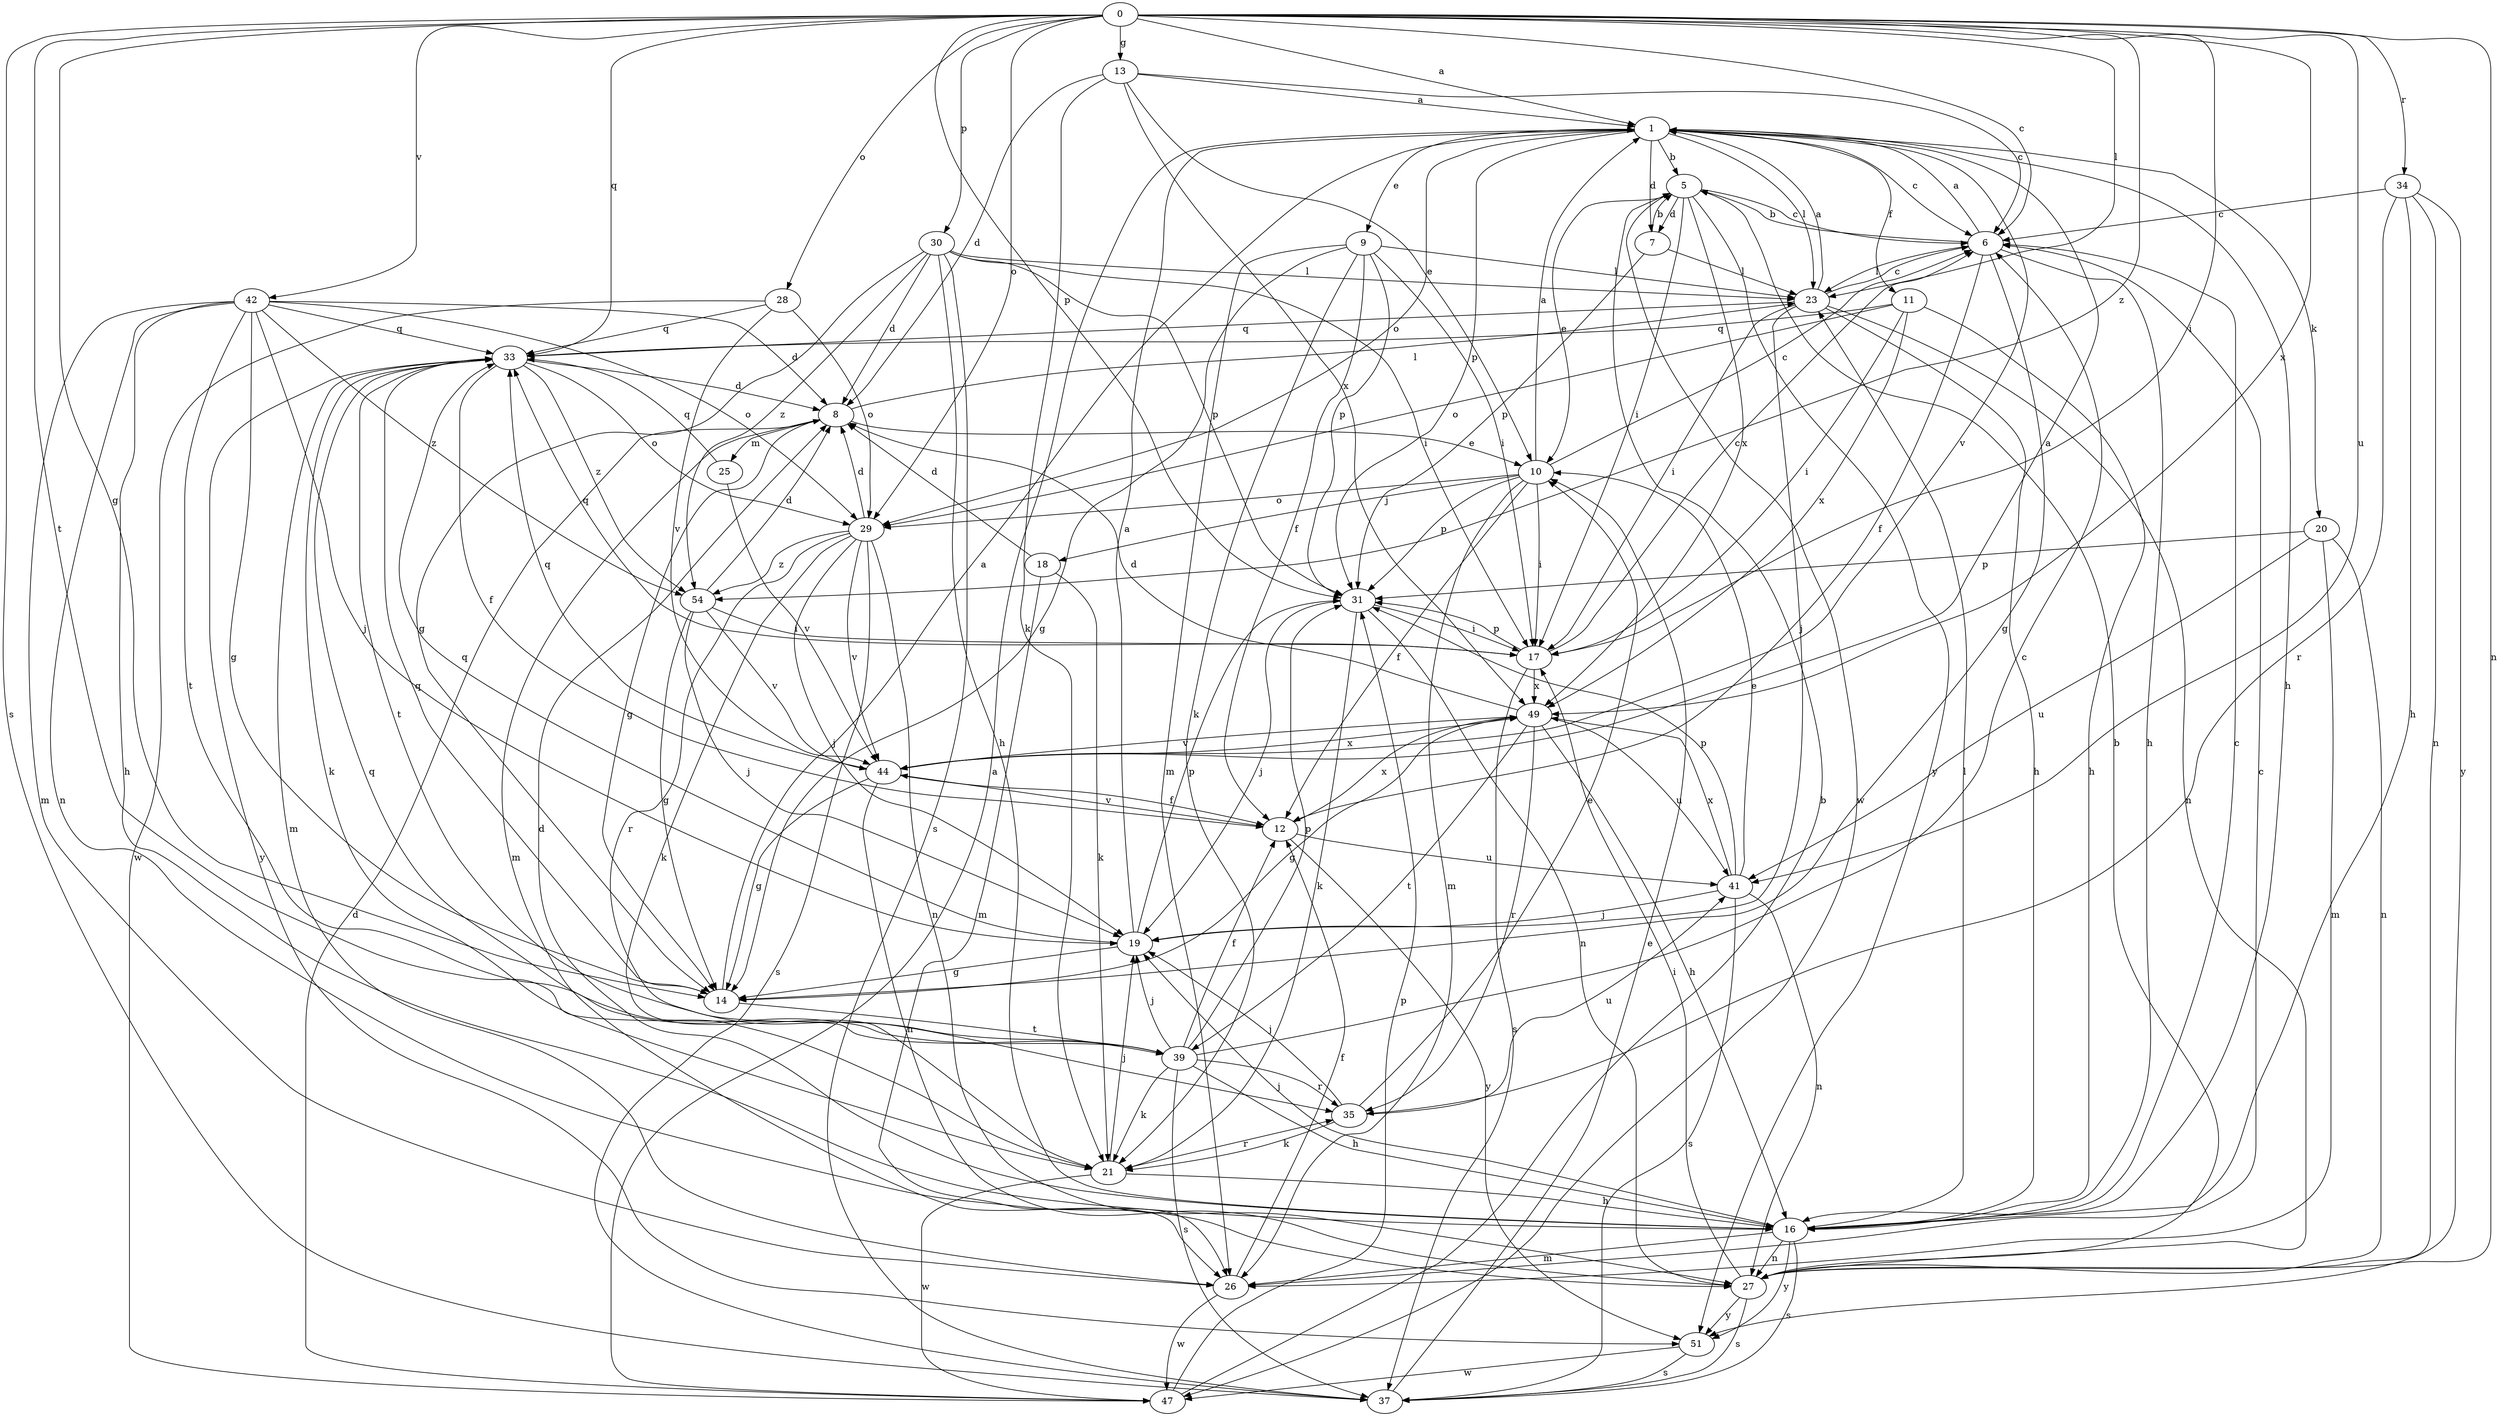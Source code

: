 strict digraph  {
0;
1;
5;
6;
7;
8;
9;
10;
11;
12;
13;
14;
16;
17;
18;
19;
20;
21;
23;
25;
26;
27;
28;
29;
30;
31;
33;
34;
35;
37;
39;
41;
42;
44;
47;
49;
51;
54;
0 -> 1  [label=a];
0 -> 6  [label=c];
0 -> 13  [label=g];
0 -> 14  [label=g];
0 -> 17  [label=i];
0 -> 23  [label=l];
0 -> 27  [label=n];
0 -> 28  [label=o];
0 -> 29  [label=o];
0 -> 30  [label=p];
0 -> 31  [label=p];
0 -> 33  [label=q];
0 -> 34  [label=r];
0 -> 37  [label=s];
0 -> 39  [label=t];
0 -> 41  [label=u];
0 -> 42  [label=v];
0 -> 49  [label=x];
0 -> 54  [label=z];
1 -> 5  [label=b];
1 -> 6  [label=c];
1 -> 7  [label=d];
1 -> 9  [label=e];
1 -> 11  [label=f];
1 -> 16  [label=h];
1 -> 20  [label=k];
1 -> 23  [label=l];
1 -> 29  [label=o];
1 -> 31  [label=p];
1 -> 44  [label=v];
5 -> 6  [label=c];
5 -> 7  [label=d];
5 -> 10  [label=e];
5 -> 17  [label=i];
5 -> 47  [label=w];
5 -> 49  [label=x];
5 -> 51  [label=y];
6 -> 1  [label=a];
6 -> 5  [label=b];
6 -> 12  [label=f];
6 -> 14  [label=g];
6 -> 16  [label=h];
6 -> 23  [label=l];
7 -> 5  [label=b];
7 -> 23  [label=l];
7 -> 31  [label=p];
8 -> 10  [label=e];
8 -> 14  [label=g];
8 -> 23  [label=l];
8 -> 25  [label=m];
8 -> 26  [label=m];
9 -> 12  [label=f];
9 -> 14  [label=g];
9 -> 17  [label=i];
9 -> 21  [label=k];
9 -> 23  [label=l];
9 -> 26  [label=m];
9 -> 31  [label=p];
10 -> 1  [label=a];
10 -> 6  [label=c];
10 -> 12  [label=f];
10 -> 17  [label=i];
10 -> 18  [label=j];
10 -> 26  [label=m];
10 -> 29  [label=o];
10 -> 31  [label=p];
11 -> 16  [label=h];
11 -> 17  [label=i];
11 -> 29  [label=o];
11 -> 33  [label=q];
11 -> 49  [label=x];
12 -> 41  [label=u];
12 -> 44  [label=v];
12 -> 49  [label=x];
12 -> 51  [label=y];
13 -> 1  [label=a];
13 -> 6  [label=c];
13 -> 8  [label=d];
13 -> 10  [label=e];
13 -> 21  [label=k];
13 -> 49  [label=x];
14 -> 1  [label=a];
14 -> 33  [label=q];
14 -> 39  [label=t];
16 -> 6  [label=c];
16 -> 8  [label=d];
16 -> 19  [label=j];
16 -> 23  [label=l];
16 -> 26  [label=m];
16 -> 27  [label=n];
16 -> 37  [label=s];
16 -> 51  [label=y];
17 -> 6  [label=c];
17 -> 31  [label=p];
17 -> 33  [label=q];
17 -> 37  [label=s];
17 -> 49  [label=x];
18 -> 8  [label=d];
18 -> 21  [label=k];
18 -> 26  [label=m];
19 -> 1  [label=a];
19 -> 14  [label=g];
19 -> 31  [label=p];
19 -> 33  [label=q];
20 -> 26  [label=m];
20 -> 27  [label=n];
20 -> 31  [label=p];
20 -> 41  [label=u];
21 -> 16  [label=h];
21 -> 19  [label=j];
21 -> 33  [label=q];
21 -> 35  [label=r];
21 -> 47  [label=w];
23 -> 1  [label=a];
23 -> 6  [label=c];
23 -> 16  [label=h];
23 -> 17  [label=i];
23 -> 19  [label=j];
23 -> 27  [label=n];
23 -> 33  [label=q];
25 -> 33  [label=q];
25 -> 44  [label=v];
26 -> 6  [label=c];
26 -> 12  [label=f];
26 -> 47  [label=w];
27 -> 5  [label=b];
27 -> 17  [label=i];
27 -> 37  [label=s];
27 -> 51  [label=y];
28 -> 29  [label=o];
28 -> 33  [label=q];
28 -> 44  [label=v];
28 -> 47  [label=w];
29 -> 8  [label=d];
29 -> 19  [label=j];
29 -> 21  [label=k];
29 -> 27  [label=n];
29 -> 35  [label=r];
29 -> 37  [label=s];
29 -> 44  [label=v];
29 -> 54  [label=z];
30 -> 8  [label=d];
30 -> 14  [label=g];
30 -> 16  [label=h];
30 -> 17  [label=i];
30 -> 23  [label=l];
30 -> 31  [label=p];
30 -> 37  [label=s];
30 -> 54  [label=z];
31 -> 17  [label=i];
31 -> 19  [label=j];
31 -> 21  [label=k];
31 -> 27  [label=n];
33 -> 8  [label=d];
33 -> 12  [label=f];
33 -> 21  [label=k];
33 -> 26  [label=m];
33 -> 29  [label=o];
33 -> 39  [label=t];
33 -> 51  [label=y];
33 -> 54  [label=z];
34 -> 6  [label=c];
34 -> 16  [label=h];
34 -> 27  [label=n];
34 -> 35  [label=r];
34 -> 51  [label=y];
35 -> 10  [label=e];
35 -> 19  [label=j];
35 -> 21  [label=k];
35 -> 41  [label=u];
37 -> 10  [label=e];
39 -> 6  [label=c];
39 -> 12  [label=f];
39 -> 16  [label=h];
39 -> 19  [label=j];
39 -> 21  [label=k];
39 -> 31  [label=p];
39 -> 35  [label=r];
39 -> 37  [label=s];
41 -> 10  [label=e];
41 -> 19  [label=j];
41 -> 27  [label=n];
41 -> 31  [label=p];
41 -> 37  [label=s];
41 -> 49  [label=x];
42 -> 8  [label=d];
42 -> 14  [label=g];
42 -> 16  [label=h];
42 -> 19  [label=j];
42 -> 26  [label=m];
42 -> 27  [label=n];
42 -> 29  [label=o];
42 -> 33  [label=q];
42 -> 39  [label=t];
42 -> 54  [label=z];
44 -> 1  [label=a];
44 -> 12  [label=f];
44 -> 14  [label=g];
44 -> 27  [label=n];
44 -> 33  [label=q];
44 -> 49  [label=x];
47 -> 1  [label=a];
47 -> 5  [label=b];
47 -> 8  [label=d];
47 -> 31  [label=p];
49 -> 8  [label=d];
49 -> 14  [label=g];
49 -> 16  [label=h];
49 -> 35  [label=r];
49 -> 39  [label=t];
49 -> 41  [label=u];
49 -> 44  [label=v];
51 -> 37  [label=s];
51 -> 47  [label=w];
54 -> 8  [label=d];
54 -> 14  [label=g];
54 -> 17  [label=i];
54 -> 19  [label=j];
54 -> 44  [label=v];
}
